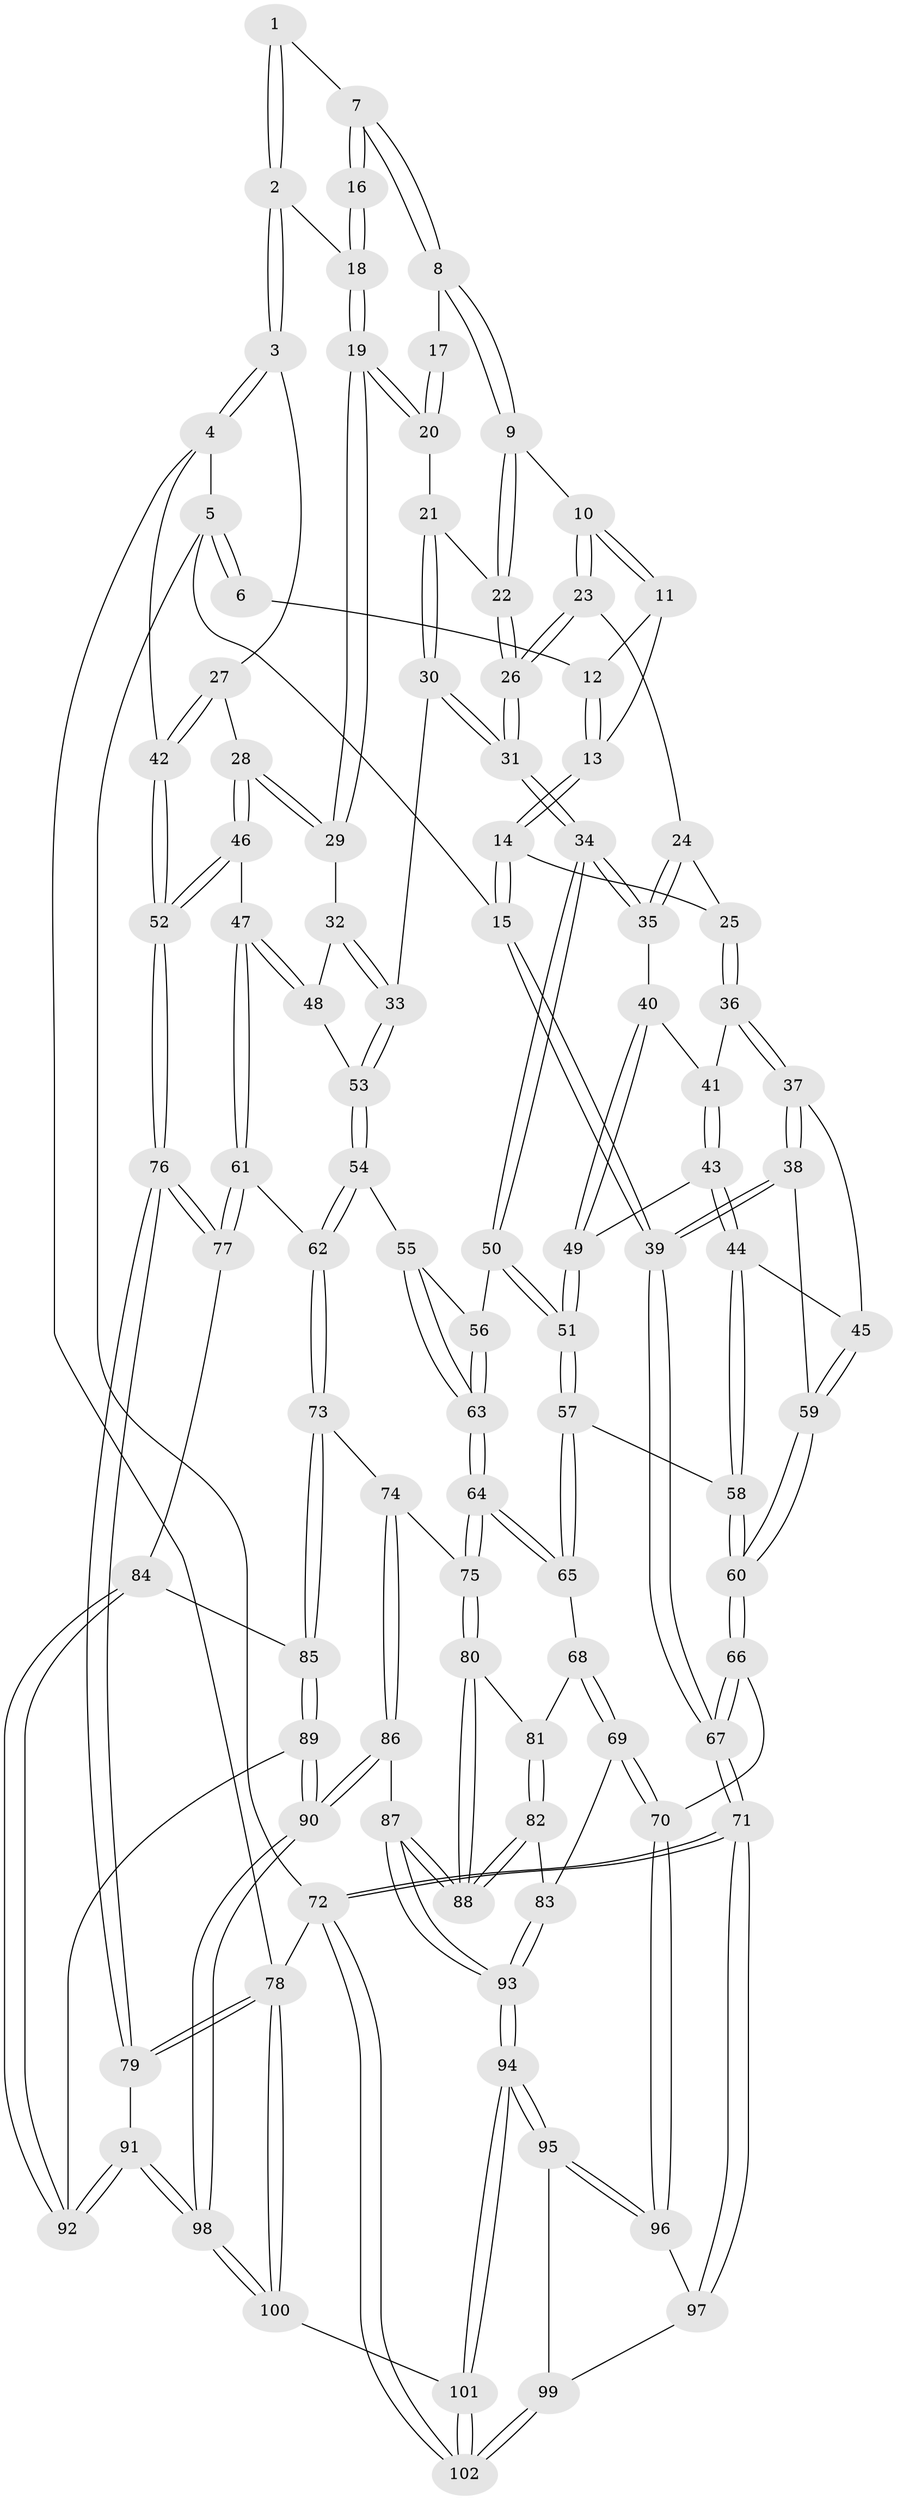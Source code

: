 // coarse degree distribution, {3: 0.1935483870967742, 4: 0.45161290322580644, 5: 0.2903225806451613, 6: 0.06451612903225806}
// Generated by graph-tools (version 1.1) at 2025/52/02/27/25 19:52:39]
// undirected, 102 vertices, 252 edges
graph export_dot {
graph [start="1"]
  node [color=gray90,style=filled];
  1 [pos="+0.46746299894491317+0"];
  2 [pos="+1+0"];
  3 [pos="+1+0"];
  4 [pos="+1+0"];
  5 [pos="+0+0"];
  6 [pos="+0.26648123848495303+0"];
  7 [pos="+0.5131383870170712+0.004984274431501819"];
  8 [pos="+0.5104579240975465+0.0525739088010086"];
  9 [pos="+0.5079806369496318+0.061743556696710056"];
  10 [pos="+0.44762558867376934+0.12511753620093077"];
  11 [pos="+0.3855707428338391+0.10537859341683815"];
  12 [pos="+0.2669765347609132+0"];
  13 [pos="+0.2745839813573336+0.10994961852113548"];
  14 [pos="+0.24067847985751495+0.23887030716033014"];
  15 [pos="+0+0.13772953782014857"];
  16 [pos="+0.6767937789495257+0.05708866916161755"];
  17 [pos="+0.6329847642961209+0.11589107258886114"];
  18 [pos="+0.7914940281985237+0.05228940410701178"];
  19 [pos="+0.7478428722807615+0.22484772358462576"];
  20 [pos="+0.6796656006680003+0.21702081269072265"];
  21 [pos="+0.6365886659094142+0.22369910530454032"];
  22 [pos="+0.5734814119177137+0.19404745705313967"];
  23 [pos="+0.39281370101696184+0.2688829237591846"];
  24 [pos="+0.35865039471582766+0.2676783000442321"];
  25 [pos="+0.2467447555222807+0.24545968210406524"];
  26 [pos="+0.41870367367473393+0.2862243691080531"];
  27 [pos="+0.8511073543779367+0.30503075324690704"];
  28 [pos="+0.8237623439514892+0.31289185256723007"];
  29 [pos="+0.7988797522528862+0.30398182107576815"];
  30 [pos="+0.5348413041144037+0.37729603411553986"];
  31 [pos="+0.4861899923249588+0.3766044559607343"];
  32 [pos="+0.7753140056347283+0.32582510152597044"];
  33 [pos="+0.5703802489159966+0.3959630111804459"];
  34 [pos="+0.455765656242562+0.4391857744431814"];
  35 [pos="+0.33376539150426743+0.4095639663497759"];
  36 [pos="+0.23596322756715768+0.2962964194094286"];
  37 [pos="+0.15420932535213347+0.4366827605552247"];
  38 [pos="+0.02661635302934566+0.46567498425777076"];
  39 [pos="+0+0.47515989678556375"];
  40 [pos="+0.316079934351229+0.4314740451065529"];
  41 [pos="+0.27840673472581956+0.41327296091959015"];
  42 [pos="+1+0.264333431160062"];
  43 [pos="+0.24491865104357724+0.46691195616599546"];
  44 [pos="+0.22578597270033973+0.48007606857351764"];
  45 [pos="+0.1832283612724725+0.45913044883472914"];
  46 [pos="+0.8773838644674348+0.491944616110527"];
  47 [pos="+0.7633778817712362+0.5716469875953651"];
  48 [pos="+0.7364644635034581+0.40730947556653435"];
  49 [pos="+0.3331893076280432+0.47333055110769623"];
  50 [pos="+0.43940432764685877+0.4851684348147758"];
  51 [pos="+0.3767765138265737+0.5207030043589426"];
  52 [pos="+1+0.6044799120198591"];
  53 [pos="+0.6351200330585164+0.49856886305258946"];
  54 [pos="+0.6396810625962008+0.5341452710305559"];
  55 [pos="+0.5700691735641797+0.5389834809505822"];
  56 [pos="+0.451790788098204+0.49799862245993043"];
  57 [pos="+0.366998500084432+0.5358924986805225"];
  58 [pos="+0.2550451248929673+0.5525491577059493"];
  59 [pos="+0.1717399569901238+0.5566838162956425"];
  60 [pos="+0.21199562163520425+0.6133303885925594"];
  61 [pos="+0.7478795405312271+0.589227962332757"];
  62 [pos="+0.6912882258847716+0.6109153743845028"];
  63 [pos="+0.49936427592764804+0.6107888278959477"];
  64 [pos="+0.5011392283564551+0.6495069442105359"];
  65 [pos="+0.3750679033164779+0.6126221532263283"];
  66 [pos="+0.20143029190198142+0.6534140838092126"];
  67 [pos="+0+0.6107119278986496"];
  68 [pos="+0.35298891656371206+0.6553529349603567"];
  69 [pos="+0.25979920147883434+0.7307576544647537"];
  70 [pos="+0.25160793899197653+0.7314191282556342"];
  71 [pos="+0+0.7498836994520591"];
  72 [pos="+0+1"];
  73 [pos="+0.6901438661182658+0.6136194730469442"];
  74 [pos="+0.6808350325617795+0.619621353802348"];
  75 [pos="+0.5038819654785978+0.6538039575088409"];
  76 [pos="+1+0.6874557787400692"];
  77 [pos="+0.9027099045213085+0.6907067034838581"];
  78 [pos="+1+1"];
  79 [pos="+1+0.7563704945501426"];
  80 [pos="+0.4958473606536397+0.6938479810961774"];
  81 [pos="+0.38382727545184764+0.6764844519544821"];
  82 [pos="+0.4383930624265628+0.753897695231204"];
  83 [pos="+0.3246384442699741+0.7647990442730142"];
  84 [pos="+0.8710140813898667+0.7137532900963567"];
  85 [pos="+0.7268993295444811+0.7092204247249536"];
  86 [pos="+0.5433342560660314+0.841396103481277"];
  87 [pos="+0.5383194369474159+0.8395413563155688"];
  88 [pos="+0.4944986344458332+0.7644838715969724"];
  89 [pos="+0.7426139659613454+0.814796372873211"];
  90 [pos="+0.6541859270671059+0.9353093040081327"];
  91 [pos="+0.9343183487054094+0.865634795585956"];
  92 [pos="+0.7964002640964455+0.8062210808802542"];
  93 [pos="+0.40483229751953764+0.8986808026173467"];
  94 [pos="+0.36035030908150634+0.9539248014901603"];
  95 [pos="+0.2837894057766866+0.9066036116274504"];
  96 [pos="+0.23494270578140225+0.759463087714955"];
  97 [pos="+0.11638072628415964+0.8363772304259977"];
  98 [pos="+0.7116726652840445+1"];
  99 [pos="+0.15323111544106738+0.951229026720356"];
  100 [pos="+0.7115257910376348+1"];
  101 [pos="+0.35771304894193373+1"];
  102 [pos="+0.07651319788384478+1"];
  1 -- 2;
  1 -- 2;
  1 -- 7;
  2 -- 3;
  2 -- 3;
  2 -- 18;
  3 -- 4;
  3 -- 4;
  3 -- 27;
  4 -- 5;
  4 -- 42;
  4 -- 78;
  5 -- 6;
  5 -- 6;
  5 -- 15;
  5 -- 72;
  6 -- 12;
  7 -- 8;
  7 -- 8;
  7 -- 16;
  7 -- 16;
  8 -- 9;
  8 -- 9;
  8 -- 17;
  9 -- 10;
  9 -- 22;
  9 -- 22;
  10 -- 11;
  10 -- 11;
  10 -- 23;
  10 -- 23;
  11 -- 12;
  11 -- 13;
  12 -- 13;
  12 -- 13;
  13 -- 14;
  13 -- 14;
  14 -- 15;
  14 -- 15;
  14 -- 25;
  15 -- 39;
  15 -- 39;
  16 -- 18;
  16 -- 18;
  17 -- 20;
  17 -- 20;
  18 -- 19;
  18 -- 19;
  19 -- 20;
  19 -- 20;
  19 -- 29;
  19 -- 29;
  20 -- 21;
  21 -- 22;
  21 -- 30;
  21 -- 30;
  22 -- 26;
  22 -- 26;
  23 -- 24;
  23 -- 26;
  23 -- 26;
  24 -- 25;
  24 -- 35;
  24 -- 35;
  25 -- 36;
  25 -- 36;
  26 -- 31;
  26 -- 31;
  27 -- 28;
  27 -- 42;
  27 -- 42;
  28 -- 29;
  28 -- 29;
  28 -- 46;
  28 -- 46;
  29 -- 32;
  30 -- 31;
  30 -- 31;
  30 -- 33;
  31 -- 34;
  31 -- 34;
  32 -- 33;
  32 -- 33;
  32 -- 48;
  33 -- 53;
  33 -- 53;
  34 -- 35;
  34 -- 35;
  34 -- 50;
  34 -- 50;
  35 -- 40;
  36 -- 37;
  36 -- 37;
  36 -- 41;
  37 -- 38;
  37 -- 38;
  37 -- 45;
  38 -- 39;
  38 -- 39;
  38 -- 59;
  39 -- 67;
  39 -- 67;
  40 -- 41;
  40 -- 49;
  40 -- 49;
  41 -- 43;
  41 -- 43;
  42 -- 52;
  42 -- 52;
  43 -- 44;
  43 -- 44;
  43 -- 49;
  44 -- 45;
  44 -- 58;
  44 -- 58;
  45 -- 59;
  45 -- 59;
  46 -- 47;
  46 -- 52;
  46 -- 52;
  47 -- 48;
  47 -- 48;
  47 -- 61;
  47 -- 61;
  48 -- 53;
  49 -- 51;
  49 -- 51;
  50 -- 51;
  50 -- 51;
  50 -- 56;
  51 -- 57;
  51 -- 57;
  52 -- 76;
  52 -- 76;
  53 -- 54;
  53 -- 54;
  54 -- 55;
  54 -- 62;
  54 -- 62;
  55 -- 56;
  55 -- 63;
  55 -- 63;
  56 -- 63;
  56 -- 63;
  57 -- 58;
  57 -- 65;
  57 -- 65;
  58 -- 60;
  58 -- 60;
  59 -- 60;
  59 -- 60;
  60 -- 66;
  60 -- 66;
  61 -- 62;
  61 -- 77;
  61 -- 77;
  62 -- 73;
  62 -- 73;
  63 -- 64;
  63 -- 64;
  64 -- 65;
  64 -- 65;
  64 -- 75;
  64 -- 75;
  65 -- 68;
  66 -- 67;
  66 -- 67;
  66 -- 70;
  67 -- 71;
  67 -- 71;
  68 -- 69;
  68 -- 69;
  68 -- 81;
  69 -- 70;
  69 -- 70;
  69 -- 83;
  70 -- 96;
  70 -- 96;
  71 -- 72;
  71 -- 72;
  71 -- 97;
  71 -- 97;
  72 -- 102;
  72 -- 102;
  72 -- 78;
  73 -- 74;
  73 -- 85;
  73 -- 85;
  74 -- 75;
  74 -- 86;
  74 -- 86;
  75 -- 80;
  75 -- 80;
  76 -- 77;
  76 -- 77;
  76 -- 79;
  76 -- 79;
  77 -- 84;
  78 -- 79;
  78 -- 79;
  78 -- 100;
  78 -- 100;
  79 -- 91;
  80 -- 81;
  80 -- 88;
  80 -- 88;
  81 -- 82;
  81 -- 82;
  82 -- 83;
  82 -- 88;
  82 -- 88;
  83 -- 93;
  83 -- 93;
  84 -- 85;
  84 -- 92;
  84 -- 92;
  85 -- 89;
  85 -- 89;
  86 -- 87;
  86 -- 90;
  86 -- 90;
  87 -- 88;
  87 -- 88;
  87 -- 93;
  87 -- 93;
  89 -- 90;
  89 -- 90;
  89 -- 92;
  90 -- 98;
  90 -- 98;
  91 -- 92;
  91 -- 92;
  91 -- 98;
  91 -- 98;
  93 -- 94;
  93 -- 94;
  94 -- 95;
  94 -- 95;
  94 -- 101;
  94 -- 101;
  95 -- 96;
  95 -- 96;
  95 -- 99;
  96 -- 97;
  97 -- 99;
  98 -- 100;
  98 -- 100;
  99 -- 102;
  99 -- 102;
  100 -- 101;
  101 -- 102;
  101 -- 102;
}
